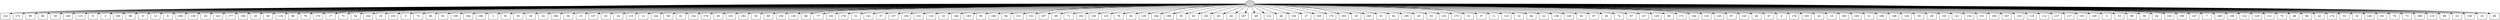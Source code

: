 digraph G {
0[style=filled, fillcolor=grey82, label=""];
1[shape=box,style=filled, fillcolor=white,label="124\n"];
2[shape=box,style=filled, fillcolor=white,label="172\n"];
3[shape=box,style=filled, fillcolor=white,label="95\n"];
4[shape=box,style=filled, fillcolor=white,label="80\n"];
5[shape=box,style=filled, fillcolor=white,label="50\n"];
6[shape=box,style=filled, fillcolor=white,label="149\n"];
7[shape=box,style=filled, fillcolor=white,label="113\n"];
8[shape=box,style=filled, fillcolor=white,label="9\n"];
9[shape=box,style=filled, fillcolor=white,label="2\n"];
10[shape=box,style=filled, fillcolor=white,label="180\n"];
11[shape=box,style=filled, fillcolor=white,label="96\n"];
12[shape=box,style=filled, fillcolor=white,label="8\n"];
13[shape=box,style=filled, fillcolor=white,label="13\n"];
14[shape=box,style=filled, fillcolor=white,label="6\n"];
15[shape=box,style=filled, fillcolor=white,label="200\n"];
16[shape=box,style=filled, fillcolor=white,label="139\n"];
17[shape=box,style=filled, fillcolor=white,label="18\n"];
18[shape=box,style=filled, fillcolor=white,label="142\n"];
19[shape=box,style=filled, fillcolor=white,label="177\n"];
20[shape=box,style=filled, fillcolor=white,label="109\n"];
21[shape=box,style=filled, fillcolor=white,label="20\n"];
22[shape=box,style=filled, fillcolor=white,label="38\n"];
23[shape=box,style=filled, fillcolor=white,label="118\n"];
24[shape=box,style=filled, fillcolor=white,label="86\n"];
25[shape=box,style=filled, fillcolor=white,label="76\n"];
26[shape=box,style=filled, fillcolor=white,label="170\n"];
27[shape=box,style=filled, fillcolor=white,label="17\n"];
28[shape=box,style=filled, fillcolor=white,label="75\n"];
29[shape=box,style=filled, fillcolor=white,label="54\n"];
30[shape=box,style=filled, fillcolor=white,label="164\n"];
31[shape=box,style=filled, fillcolor=white,label="16\n"];
32[shape=box,style=filled, fillcolor=white,label="103\n"];
33[shape=box,style=filled, fillcolor=white,label="5\n"];
34[shape=box,style=filled, fillcolor=white,label="72\n"];
35[shape=box,style=filled, fillcolor=white,label="60\n"];
36[shape=box,style=filled, fillcolor=white,label="81\n"];
37[shape=box,style=filled, fillcolor=white,label="190\n"];
38[shape=box,style=filled, fillcolor=white,label="194\n"];
39[shape=box,style=filled, fillcolor=white,label="166\n"];
40[shape=box,style=filled, fillcolor=white,label="1\n"];
41[shape=box,style=filled, fillcolor=white,label="91\n"];
42[shape=box,style=filled, fillcolor=white,label="55\n"];
43[shape=box,style=filled, fillcolor=white,label="29\n"];
44[shape=box,style=filled, fillcolor=white,label="34\n"];
45[shape=box,style=filled, fillcolor=white,label="196\n"];
46[shape=box,style=filled, fillcolor=white,label="56\n"];
47[shape=box,style=filled, fillcolor=white,label="15\n"];
48[shape=box,style=filled, fillcolor=white,label="107\n"];
49[shape=box,style=filled, fillcolor=white,label="25\n"];
50[shape=box,style=filled, fillcolor=white,label="24\n"];
51[shape=box,style=filled, fillcolor=white,label="115\n"];
52[shape=box,style=filled, fillcolor=white,label="12\n"];
53[shape=box,style=filled, fillcolor=white,label="144\n"];
54[shape=box,style=filled, fillcolor=white,label="58\n"];
55[shape=box,style=filled, fillcolor=white,label="41\n"];
56[shape=box,style=filled, fillcolor=white,label="134\n"];
57[shape=box,style=filled, fillcolor=white,label="179\n"];
58[shape=box,style=filled, fillcolor=white,label="65\n"];
59[shape=box,style=filled, fillcolor=white,label="161\n"];
60[shape=box,style=filled, fillcolor=white,label="182\n"];
61[shape=box,style=filled, fillcolor=white,label="35\n"];
62[shape=box,style=filled, fillcolor=white,label="89\n"];
63[shape=box,style=filled, fillcolor=white,label="158\n"];
64[shape=box,style=filled, fillcolor=white,label="136\n"];
65[shape=box,style=filled, fillcolor=white,label="68\n"];
66[shape=box,style=filled, fillcolor=white,label="77\n"];
67[shape=box,style=filled, fillcolor=white,label="192\n"];
68[shape=box,style=filled, fillcolor=white,label="176\n"];
69[shape=box,style=filled, fillcolor=white,label="31\n"];
70[shape=box,style=filled, fillcolor=white,label="141\n"];
71[shape=box,style=filled, fillcolor=white,label="37\n"];
72[shape=box,style=filled, fillcolor=white,label="157\n"];
73[shape=box,style=filled, fillcolor=white,label="159\n"];
74[shape=box,style=filled, fillcolor=white,label="132\n"];
75[shape=box,style=filled, fillcolor=white,label="116\n"];
76[shape=box,style=filled, fillcolor=white,label="52\n"];
77[shape=box,style=filled, fillcolor=white,label="146\n"];
78[shape=box,style=filled, fillcolor=white,label="183\n"];
79[shape=box,style=filled, fillcolor=white,label="85\n"];
80[shape=box,style=filled, fillcolor=white,label="168\n"];
81[shape=box,style=filled, fillcolor=white,label="94\n"];
82[shape=box,style=filled, fillcolor=white,label="131\n"];
83[shape=box,style=filled, fillcolor=white,label="152\n"];
84[shape=box,style=filled, fillcolor=white,label="197\n"];
85[shape=box,style=filled, fillcolor=white,label="99\n"];
86[shape=box,style=filled, fillcolor=white,label="71\n"];
87[shape=box,style=filled, fillcolor=white,label="162\n"];
88[shape=box,style=filled, fillcolor=white,label="150\n"];
89[shape=box,style=filled, fillcolor=white,label="125\n"];
90[shape=box,style=filled, fillcolor=white,label="78\n"];
91[shape=box,style=filled, fillcolor=white,label="82\n"];
92[shape=box,style=filled, fillcolor=white,label="128\n"];
93[shape=box,style=filled, fillcolor=white,label="184\n"];
94[shape=box,style=filled, fillcolor=white,label="189\n"];
95[shape=box,style=filled, fillcolor=white,label="39\n"];
96[shape=box,style=filled, fillcolor=white,label="63\n"];
97[shape=box,style=filled, fillcolor=white,label="181\n"];
98[shape=box,style=filled, fillcolor=white,label="83\n"];
99[shape=box,style=filled, fillcolor=white,label="44\n"];
100[shape=box,style=filled, fillcolor=white,label="167\n"];
101[shape=box,style=filled, fillcolor=white,label="49\n"];
102[shape=box,style=filled, fillcolor=white,label="114\n"];
103[shape=box,style=filled, fillcolor=white,label="46\n"];
104[shape=box,style=filled, fillcolor=white,label="130\n"];
105[shape=box,style=filled, fillcolor=white,label="27\n"];
106[shape=box,style=filled, fillcolor=white,label="169\n"];
107[shape=box,style=filled, fillcolor=white,label="175\n"];
108[shape=box,style=filled, fillcolor=white,label="193\n"];
109[shape=box,style=filled, fillcolor=white,label="30\n"];
110[shape=box,style=filled, fillcolor=white,label="160\n"];
111[shape=box,style=filled, fillcolor=white,label="61\n"];
112[shape=box,style=filled, fillcolor=white,label="62\n"];
113[shape=box,style=filled, fillcolor=white,label="195\n"];
114[shape=box,style=filled, fillcolor=white,label="45\n"];
115[shape=box,style=filled, fillcolor=white,label="93\n"];
116[shape=box,style=filled, fillcolor=white,label="153\n"];
117[shape=box,style=filled, fillcolor=white,label="173\n"];
118[shape=box,style=filled, fillcolor=white,label="51\n"];
119[shape=box,style=filled, fillcolor=white,label="57\n"];
120[shape=box,style=filled, fillcolor=white,label="11\n"];
121[shape=box,style=filled, fillcolor=white,label="123\n"];
122[shape=box,style=filled, fillcolor=white,label="14\n"];
123[shape=box,style=filled, fillcolor=white,label="84\n"];
124[shape=box,style=filled, fillcolor=white,label="22\n"];
125[shape=box,style=filled, fillcolor=white,label="138\n"];
126[shape=box,style=filled, fillcolor=white,label="140\n"];
127[shape=box,style=filled, fillcolor=white,label="92\n"];
128[shape=box,style=filled, fillcolor=white,label="67\n"];
129[shape=box,style=filled, fillcolor=white,label="26\n"];
130[shape=box,style=filled, fillcolor=white,label="74\n"];
131[shape=box,style=filled, fillcolor=white,label="87\n"];
132[shape=box,style=filled, fillcolor=white,label="127\n"];
133[shape=box,style=filled, fillcolor=white,label="129\n"];
134[shape=box,style=filled, fillcolor=white,label="90\n"];
135[shape=box,style=filled, fillcolor=white,label="171\n"];
136[shape=box,style=filled, fillcolor=white,label="104\n"];
137[shape=box,style=filled, fillcolor=white,label="135\n"];
138[shape=box,style=filled, fillcolor=white,label="145\n"];
139[shape=box,style=filled, fillcolor=white,label="97\n"];
140[shape=box,style=filled, fillcolor=white,label="143\n"];
141[shape=box,style=filled, fillcolor=white,label="40\n"];
142[shape=box,style=filled, fillcolor=white,label="47\n"];
143[shape=box,style=filled, fillcolor=white,label="4\n"];
144[shape=box,style=filled, fillcolor=white,label="178\n"];
145[shape=box,style=filled, fillcolor=white,label="105\n"];
146[shape=box,style=filled, fillcolor=white,label="43\n"];
147[shape=box,style=filled, fillcolor=white,label="19\n"];
148[shape=box,style=filled, fillcolor=white,label="165\n"];
149[shape=box,style=filled, fillcolor=white,label="163\n"];
150[shape=box,style=filled, fillcolor=white,label="21\n"];
151[shape=box,style=filled, fillcolor=white,label="186\n"];
152[shape=box,style=filled, fillcolor=white,label="108\n"];
153[shape=box,style=filled, fillcolor=white,label="126\n"];
154[shape=box,style=filled, fillcolor=white,label="59\n"];
155[shape=box,style=filled, fillcolor=white,label="28\n"];
156[shape=box,style=filled, fillcolor=white,label="191\n"];
157[shape=box,style=filled, fillcolor=white,label="121\n"];
158[shape=box,style=filled, fillcolor=white,label="154\n"];
159[shape=box,style=filled, fillcolor=white,label="151\n"];
160[shape=box,style=filled, fillcolor=white,label="185\n"];
161[shape=box,style=filled, fillcolor=white,label="187\n"];
162[shape=box,style=filled, fillcolor=white,label="133\n"];
163[shape=box,style=filled, fillcolor=white,label="119\n"];
164[shape=box,style=filled, fillcolor=white,label="112\n"];
165[shape=box,style=filled, fillcolor=white,label="137\n"];
166[shape=box,style=filled, fillcolor=white,label="117\n"];
167[shape=box,style=filled, fillcolor=white,label="155\n"];
168[shape=box,style=filled, fillcolor=white,label="100\n"];
169[shape=box,style=filled, fillcolor=white,label="3\n"];
170[shape=box,style=filled, fillcolor=white,label="53\n"];
171[shape=box,style=filled, fillcolor=white,label="98\n"];
172[shape=box,style=filled, fillcolor=white,label="36\n"];
173[shape=box,style=filled, fillcolor=white,label="64\n"];
174[shape=box,style=filled, fillcolor=white,label="102\n"];
175[shape=box,style=filled, fillcolor=white,label="199\n"];
176[shape=box,style=filled, fillcolor=white,label="147\n"];
177[shape=box,style=filled, fillcolor=white,label="7\n"];
178[shape=box,style=filled, fillcolor=white,label="188\n"];
179[shape=box,style=filled, fillcolor=white,label="106\n"];
180[shape=box,style=filled, fillcolor=white,label="122\n"];
181[shape=box,style=filled, fillcolor=white,label="120\n"];
182[shape=box,style=filled, fillcolor=white,label="111\n"];
183[shape=box,style=filled, fillcolor=white,label="70\n"];
184[shape=box,style=filled, fillcolor=white,label="48\n"];
185[shape=box,style=filled, fillcolor=white,label="66\n"];
186[shape=box,style=filled, fillcolor=white,label="42\n"];
187[shape=box,style=filled, fillcolor=white,label="174\n"];
188[shape=box,style=filled, fillcolor=white,label="33\n"];
189[shape=box,style=filled, fillcolor=white,label="32\n"];
190[shape=box,style=filled, fillcolor=white,label="148\n"];
191[shape=box,style=filled, fillcolor=white,label="101\n"];
192[shape=box,style=filled, fillcolor=white,label="79\n"];
193[shape=box,style=filled, fillcolor=white,label="73\n"];
194[shape=box,style=filled, fillcolor=white,label="198\n"];
195[shape=box,style=filled, fillcolor=white,label="110\n"];
196[shape=box,style=filled, fillcolor=white,label="88\n"];
197[shape=box,style=filled, fillcolor=white,label="23\n"];
198[shape=box,style=filled, fillcolor=white,label="156\n"];
199[shape=box,style=filled, fillcolor=white,label="10\n"];
200[shape=box,style=filled, fillcolor=white,label="69\n"];
0->1 ;
0->2 ;
0->3 ;
0->4 ;
0->5 ;
0->6 ;
0->7 ;
0->8 ;
0->9 ;
0->10 ;
0->11 ;
0->12 ;
0->13 ;
0->14 ;
0->15 ;
0->16 ;
0->17 ;
0->18 ;
0->19 ;
0->20 ;
0->21 ;
0->22 ;
0->23 ;
0->24 ;
0->25 ;
0->26 ;
0->27 ;
0->28 ;
0->29 ;
0->30 ;
0->31 ;
0->32 ;
0->33 ;
0->34 ;
0->35 ;
0->36 ;
0->37 ;
0->38 ;
0->39 ;
0->40 ;
0->41 ;
0->42 ;
0->43 ;
0->44 ;
0->45 ;
0->46 ;
0->47 ;
0->48 ;
0->49 ;
0->50 ;
0->51 ;
0->52 ;
0->53 ;
0->54 ;
0->55 ;
0->56 ;
0->57 ;
0->58 ;
0->59 ;
0->60 ;
0->61 ;
0->62 ;
0->63 ;
0->64 ;
0->65 ;
0->66 ;
0->67 ;
0->68 ;
0->69 ;
0->70 ;
0->71 ;
0->72 ;
0->73 ;
0->74 ;
0->75 ;
0->76 ;
0->77 ;
0->78 ;
0->79 ;
0->80 ;
0->81 ;
0->82 ;
0->83 ;
0->84 ;
0->85 ;
0->86 ;
0->87 ;
0->88 ;
0->89 ;
0->90 ;
0->91 ;
0->92 ;
0->93 ;
0->94 ;
0->95 ;
0->96 ;
0->97 ;
0->98 ;
0->99 ;
0->100 ;
0->101 ;
0->102 ;
0->103 ;
0->104 ;
0->105 ;
0->106 ;
0->107 ;
0->108 ;
0->109 ;
0->110 ;
0->111 ;
0->112 ;
0->113 ;
0->114 ;
0->115 ;
0->116 ;
0->117 ;
0->118 ;
0->119 ;
0->120 ;
0->121 ;
0->122 ;
0->123 ;
0->124 ;
0->125 ;
0->126 ;
0->127 ;
0->128 ;
0->129 ;
0->130 ;
0->131 ;
0->132 ;
0->133 ;
0->134 ;
0->135 ;
0->136 ;
0->137 ;
0->138 ;
0->139 ;
0->140 ;
0->141 ;
0->142 ;
0->143 ;
0->144 ;
0->145 ;
0->146 ;
0->147 ;
0->148 ;
0->149 ;
0->150 ;
0->151 ;
0->152 ;
0->153 ;
0->154 ;
0->155 ;
0->156 ;
0->157 ;
0->158 ;
0->159 ;
0->160 ;
0->161 ;
0->162 ;
0->163 ;
0->164 ;
0->165 ;
0->166 ;
0->167 ;
0->168 ;
0->169 ;
0->170 ;
0->171 ;
0->172 ;
0->173 ;
0->174 ;
0->175 ;
0->176 ;
0->177 ;
0->178 ;
0->179 ;
0->180 ;
0->181 ;
0->182 ;
0->183 ;
0->184 ;
0->185 ;
0->186 ;
0->187 ;
0->188 ;
0->189 ;
0->190 ;
0->191 ;
0->192 ;
0->193 ;
0->194 ;
0->195 ;
0->196 ;
0->197 ;
0->198 ;
0->199 ;
0->200 ;
}
